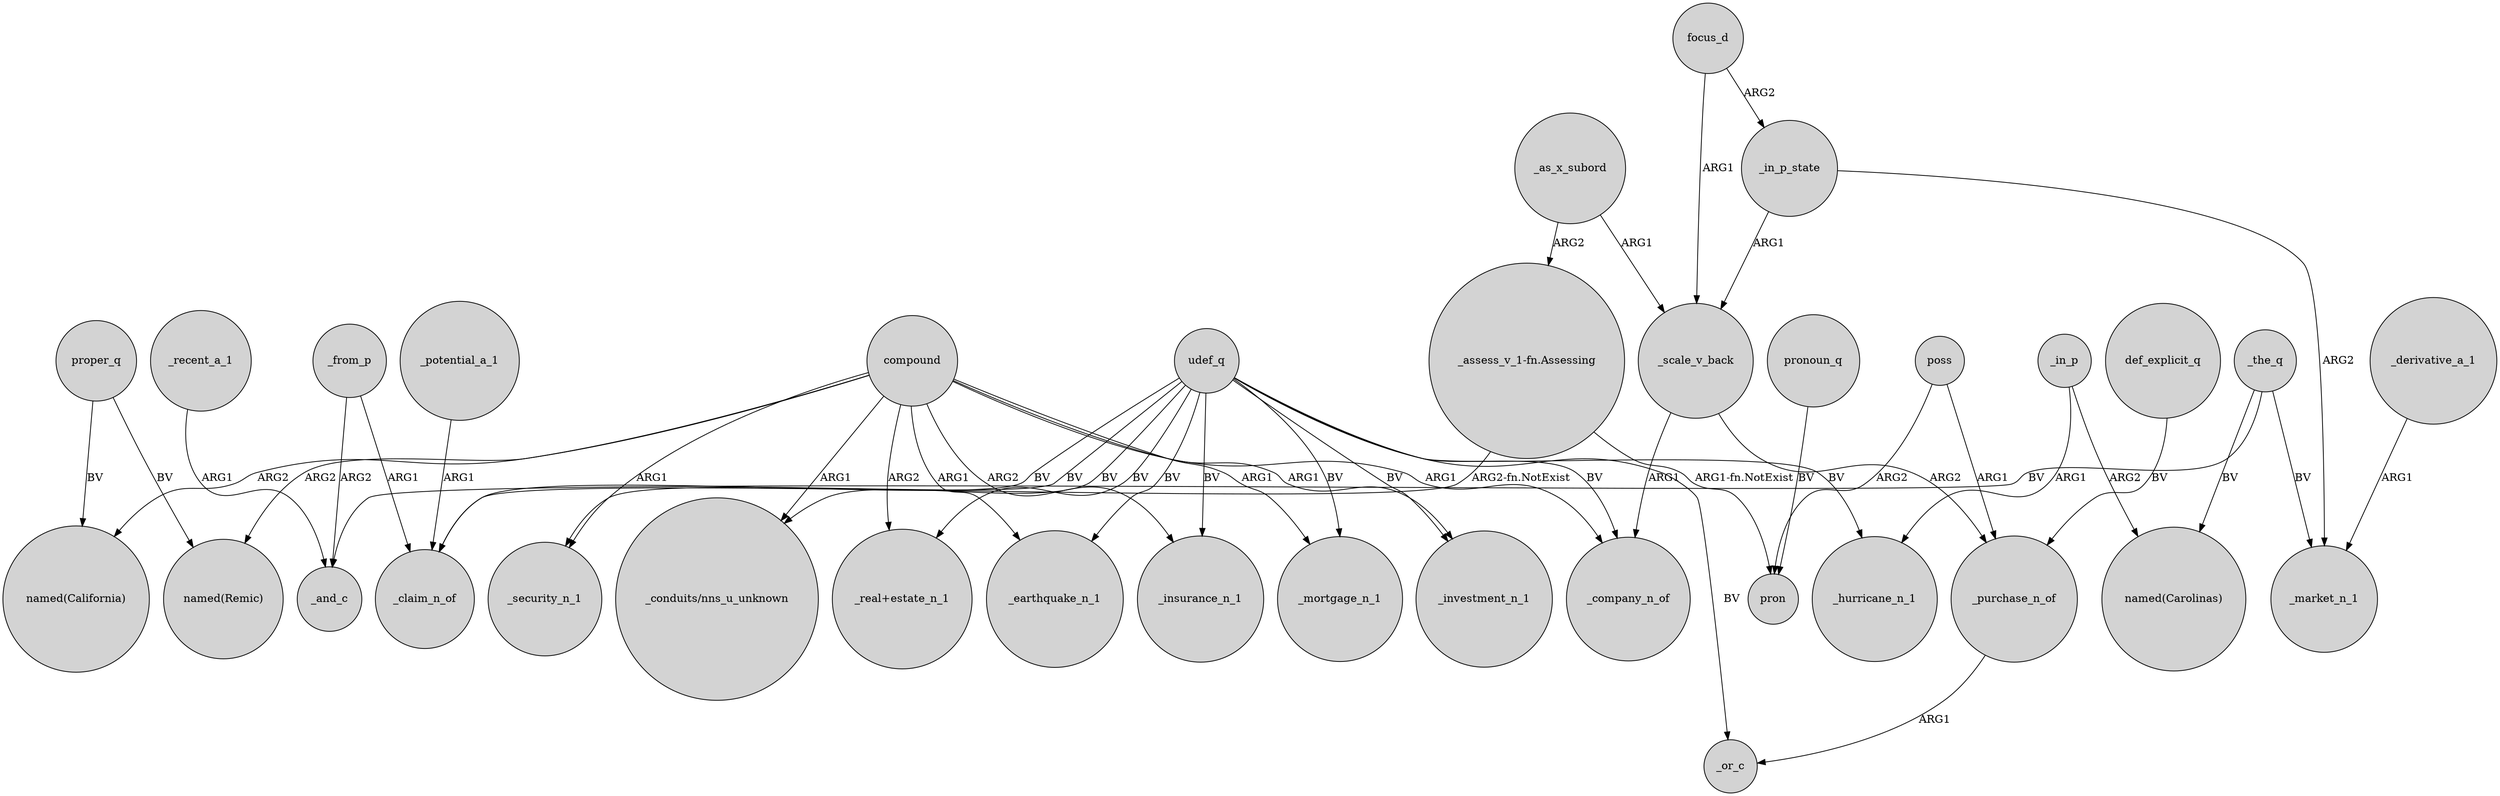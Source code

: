 digraph {
	node [shape=circle style=filled]
	_the_q -> _and_c [label=BV]
	_in_p -> "named(Carolinas)" [label=ARG2]
	udef_q -> "_conduits/nns_u_unknown" [label=BV]
	compound -> _insurance_n_1 [label=ARG2]
	poss -> pron [label=ARG2]
	_purchase_n_of -> _or_c [label=ARG1]
	udef_q -> _mortgage_n_1 [label=BV]
	focus_d -> _scale_v_back [label=ARG1]
	compound -> "_conduits/nns_u_unknown" [label=ARG1]
	udef_q -> _insurance_n_1 [label=BV]
	compound -> "named(Remic)" [label=ARG2]
	focus_d -> _in_p_state [label=ARG2]
	_in_p_state -> _scale_v_back [label=ARG1]
	proper_q -> "named(Remic)" [label=BV]
	proper_q -> "named(California)" [label=BV]
	_as_x_subord -> _scale_v_back [label=ARG1]
	def_explicit_q -> _purchase_n_of [label=BV]
	_in_p -> _hurricane_n_1 [label=ARG1]
	udef_q -> _or_c [label=BV]
	compound -> _security_n_1 [label=ARG1]
	_recent_a_1 -> _and_c [label=ARG1]
	compound -> "_real+estate_n_1" [label=ARG2]
	"_assess_v_1-fn.Assessing" -> _claim_n_of [label="ARG2-fn.NotExist"]
	compound -> _investment_n_1 [label=ARG1]
	compound -> _company_n_of [label=ARG1]
	pronoun_q -> pron [label=BV]
	udef_q -> _hurricane_n_1 [label=BV]
	_scale_v_back -> _company_n_of [label=ARG1]
	compound -> _mortgage_n_1 [label=ARG1]
	_in_p_state -> _market_n_1 [label=ARG2]
	"_assess_v_1-fn.Assessing" -> pron [label="ARG1-fn.NotExist"]
	udef_q -> "_real+estate_n_1" [label=BV]
	_scale_v_back -> _purchase_n_of [label=ARG2]
	_the_q -> "named(Carolinas)" [label=BV]
	_potential_a_1 -> _claim_n_of [label=ARG1]
	compound -> "named(California)" [label=ARG2]
	udef_q -> _investment_n_1 [label=BV]
	_from_p -> _claim_n_of [label=ARG1]
	poss -> _purchase_n_of [label=ARG1]
	udef_q -> _company_n_of [label=BV]
	udef_q -> _claim_n_of [label=BV]
	_the_q -> _market_n_1 [label=BV]
	_from_p -> _and_c [label=ARG2]
	compound -> _earthquake_n_1 [label=ARG1]
	_as_x_subord -> "_assess_v_1-fn.Assessing" [label=ARG2]
	udef_q -> _security_n_1 [label=BV]
	udef_q -> _earthquake_n_1 [label=BV]
	_derivative_a_1 -> _market_n_1 [label=ARG1]
}
